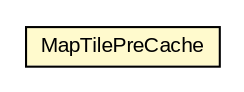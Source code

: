 #!/usr/local/bin/dot
#
# Class diagram 
# Generated by UMLGraph version R5_6-24-gf6e263 (http://www.umlgraph.org/)
#

digraph G {
	edge [fontname="arial",fontsize=10,labelfontname="arial",labelfontsize=10];
	node [fontname="arial",fontsize=10,shape=plaintext];
	nodesep=0.25;
	ranksep=0.5;
	// org.osmdroid.tileprovider.MapTilePreCache
	c37525 [label=<<table title="org.osmdroid.tileprovider.MapTilePreCache" border="0" cellborder="1" cellspacing="0" cellpadding="2" port="p" bgcolor="lemonChiffon" href="./MapTilePreCache.html">
		<tr><td><table border="0" cellspacing="0" cellpadding="1">
<tr><td align="center" balign="center"> MapTilePreCache </td></tr>
		</table></td></tr>
		</table>>, URL="./MapTilePreCache.html", fontname="arial", fontcolor="black", fontsize=10.0];
}

